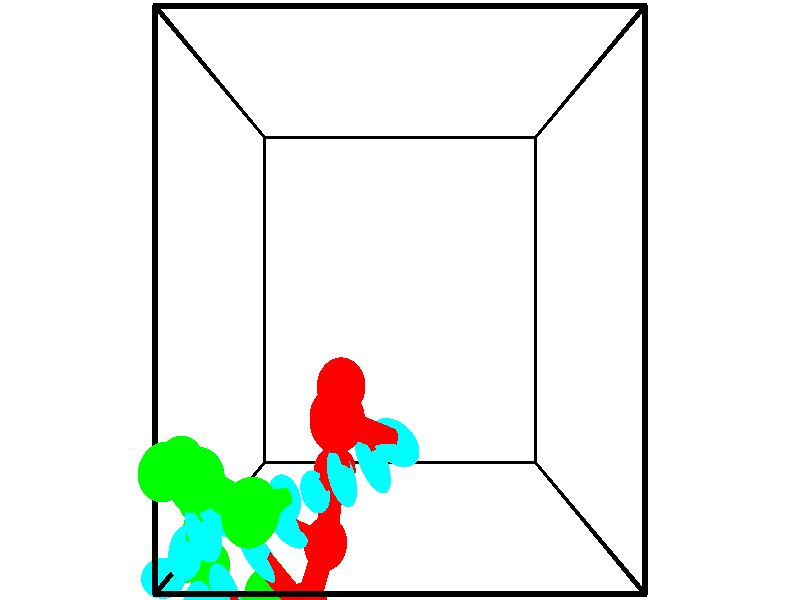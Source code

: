 // switches for output
#declare DRAW_BASES = 1; // possible values are 0, 1; only relevant for DNA ribbons
#declare DRAW_BASES_TYPE = 3; // possible values are 1, 2, 3; only relevant for DNA ribbons
#declare DRAW_FOG = 0; // set to 1 to enable fog

#include "colors.inc"

#include "transforms.inc"
background { rgb <1, 1, 1>}

#default {
   normal{
       ripples 0.25
       frequency 0.20
       turbulence 0.2
       lambda 5
   }
	finish {
		phong 0.1
		phong_size 40.
	}
}

// original window dimensions: 1024x640


// camera settings

camera {
	sky <-0, 1, 0>
	up <-0, 1, 0>
	right 1.6 * <1, 0, 0>
	location <2.5, 2.5, 11.1562>
	look_at <2.5, 2.5, 2.5>
	direction <0, 0, -8.6562>
	angle 67.0682
}


# declare cpy_camera_pos = <2.5, 2.5, 11.1562>;
# if (DRAW_FOG = 1)
fog {
	fog_type 2
	up vnormalize(cpy_camera_pos)
	color rgbt<1,1,1,0.3>
	distance 1e-5
	fog_alt 3e-3
	fog_offset 4
}
# end


// LIGHTS

# declare lum = 6;
global_settings {
	ambient_light rgb lum * <0.05, 0.05, 0.05>
	max_trace_level 15
}# declare cpy_direct_light_amount = 0.25;
light_source
{	1000 * <-1, -1, 1>,
	rgb lum * cpy_direct_light_amount
	parallel
}

light_source
{	1000 * <1, 1, -1>,
	rgb lum * cpy_direct_light_amount
	parallel
}

// strand 0

// nucleotide -1

// particle -1
sphere {
	<1.929830, 1.591100, 5.663031> 0.250000
	pigment { color rgbt <1,0,0,0> }
	no_shadow
}
cylinder {
	<2.232811, 1.450068, 5.443230>,  <2.414599, 1.365448, 5.311349>, 0.100000
	pigment { color rgbt <1,0,0,0> }
	no_shadow
}
cylinder {
	<2.232811, 1.450068, 5.443230>,  <1.929830, 1.591100, 5.663031>, 0.100000
	pigment { color rgbt <1,0,0,0> }
	no_shadow
}

// particle -1
sphere {
	<2.232811, 1.450068, 5.443230> 0.100000
	pigment { color rgbt <1,0,0,0> }
	no_shadow
}
sphere {
	0, 1
	scale<0.080000,0.200000,0.300000>
	matrix <-0.648649, -0.502174, -0.571905,
		-0.074303, 0.789625, -0.609074,
		0.757452, -0.352581, -0.549503,
		2.460047, 1.344293, 5.278379>
	pigment { color rgbt <0,1,1,0> }
	no_shadow
}
cylinder {
	<1.892850, 1.755509, 4.926301>,  <1.929830, 1.591100, 5.663031>, 0.130000
	pigment { color rgbt <1,0,0,0> }
	no_shadow
}

// nucleotide -1

// particle -1
sphere {
	<1.892850, 1.755509, 4.926301> 0.250000
	pigment { color rgbt <1,0,0,0> }
	no_shadow
}
cylinder {
	<2.082336, 1.411720, 5.003139>,  <2.196028, 1.205447, 5.049242>, 0.100000
	pigment { color rgbt <1,0,0,0> }
	no_shadow
}
cylinder {
	<2.082336, 1.411720, 5.003139>,  <1.892850, 1.755509, 4.926301>, 0.100000
	pigment { color rgbt <1,0,0,0> }
	no_shadow
}

// particle -1
sphere {
	<2.082336, 1.411720, 5.003139> 0.100000
	pigment { color rgbt <1,0,0,0> }
	no_shadow
}
sphere {
	0, 1
	scale<0.080000,0.200000,0.300000>
	matrix <-0.731727, -0.505496, -0.457219,
		0.490071, 0.076030, -0.868361,
		0.473715, -0.859473, 0.192096,
		2.224451, 1.153878, 5.060768>
	pigment { color rgbt <0,1,1,0> }
	no_shadow
}
cylinder {
	<1.731586, 1.415587, 4.313341>,  <1.892850, 1.755509, 4.926301>, 0.130000
	pigment { color rgbt <1,0,0,0> }
	no_shadow
}

// nucleotide -1

// particle -1
sphere {
	<1.731586, 1.415587, 4.313341> 0.250000
	pigment { color rgbt <1,0,0,0> }
	no_shadow
}
cylinder {
	<1.822304, 1.151115, 4.599392>,  <1.876735, 0.992433, 4.771023>, 0.100000
	pigment { color rgbt <1,0,0,0> }
	no_shadow
}
cylinder {
	<1.822304, 1.151115, 4.599392>,  <1.731586, 1.415587, 4.313341>, 0.100000
	pigment { color rgbt <1,0,0,0> }
	no_shadow
}

// particle -1
sphere {
	<1.822304, 1.151115, 4.599392> 0.100000
	pigment { color rgbt <1,0,0,0> }
	no_shadow
}
sphere {
	0, 1
	scale<0.080000,0.200000,0.300000>
	matrix <-0.729423, -0.601860, -0.325126,
		0.645373, -0.447893, -0.618777,
		0.226795, -0.661178, 0.715128,
		1.890342, 0.952762, 4.813930>
	pigment { color rgbt <0,1,1,0> }
	no_shadow
}
cylinder {
	<1.717646, 0.791617, 3.925085>,  <1.731586, 1.415587, 4.313341>, 0.130000
	pigment { color rgbt <1,0,0,0> }
	no_shadow
}

// nucleotide -1

// particle -1
sphere {
	<1.717646, 0.791617, 3.925085> 0.250000
	pigment { color rgbt <1,0,0,0> }
	no_shadow
}
cylinder {
	<1.641304, 0.779068, 4.317532>,  <1.595499, 0.771538, 4.552999>, 0.100000
	pigment { color rgbt <1,0,0,0> }
	no_shadow
}
cylinder {
	<1.641304, 0.779068, 4.317532>,  <1.717646, 0.791617, 3.925085>, 0.100000
	pigment { color rgbt <1,0,0,0> }
	no_shadow
}

// particle -1
sphere {
	<1.641304, 0.779068, 4.317532> 0.100000
	pigment { color rgbt <1,0,0,0> }
	no_shadow
}
sphere {
	0, 1
	scale<0.080000,0.200000,0.300000>
	matrix <-0.801077, -0.572668, -0.174144,
		0.567319, -0.819186, 0.084162,
		-0.190854, -0.031375, 0.981117,
		1.584048, 0.769656, 4.611866>
	pigment { color rgbt <0,1,1,0> }
	no_shadow
}
cylinder {
	<1.632558, 0.135301, 4.122176>,  <1.717646, 0.791617, 3.925085>, 0.130000
	pigment { color rgbt <1,0,0,0> }
	no_shadow
}

// nucleotide -1

// particle -1
sphere {
	<1.632558, 0.135301, 4.122176> 0.250000
	pigment { color rgbt <1,0,0,0> }
	no_shadow
}
cylinder {
	<1.447960, 0.313629, 4.428970>,  <1.337201, 0.420626, 4.613047>, 0.100000
	pigment { color rgbt <1,0,0,0> }
	no_shadow
}
cylinder {
	<1.447960, 0.313629, 4.428970>,  <1.632558, 0.135301, 4.122176>, 0.100000
	pigment { color rgbt <1,0,0,0> }
	no_shadow
}

// particle -1
sphere {
	<1.447960, 0.313629, 4.428970> 0.100000
	pigment { color rgbt <1,0,0,0> }
	no_shadow
}
sphere {
	0, 1
	scale<0.080000,0.200000,0.300000>
	matrix <-0.732907, -0.678741, -0.046462,
		0.499870, -0.583570, 0.639981,
		-0.461495, 0.445822, 0.766985,
		1.309512, 0.447376, 4.659066>
	pigment { color rgbt <0,1,1,0> }
	no_shadow
}
cylinder {
	<1.485629, -0.282232, 4.687077>,  <1.632558, 0.135300, 4.122176>, 0.130000
	pigment { color rgbt <1,0,0,0> }
	no_shadow
}

// nucleotide -1

// particle -1
sphere {
	<1.485629, -0.282232, 4.687077> 0.250000
	pigment { color rgbt <1,0,0,0> }
	no_shadow
}
cylinder {
	<1.209564, 0.006641, 4.705521>,  <1.043925, 0.179966, 4.716587>, 0.100000
	pigment { color rgbt <1,0,0,0> }
	no_shadow
}
cylinder {
	<1.209564, 0.006641, 4.705521>,  <1.485629, -0.282232, 4.687077>, 0.100000
	pigment { color rgbt <1,0,0,0> }
	no_shadow
}

// particle -1
sphere {
	<1.209564, 0.006641, 4.705521> 0.100000
	pigment { color rgbt <1,0,0,0> }
	no_shadow
}
sphere {
	0, 1
	scale<0.080000,0.200000,0.300000>
	matrix <-0.723343, -0.686594, -0.073227,
		-0.021225, -0.083891, 0.996249,
		-0.690162, 0.722184, 0.046109,
		1.002516, 0.223297, 4.719353>
	pigment { color rgbt <0,1,1,0> }
	no_shadow
}
cylinder {
	<1.022420, -0.611757, 5.102221>,  <1.485629, -0.282232, 4.687077>, 0.130000
	pigment { color rgbt <1,0,0,0> }
	no_shadow
}

// nucleotide -1

// particle -1
sphere {
	<1.022420, -0.611757, 5.102221> 0.250000
	pigment { color rgbt <1,0,0,0> }
	no_shadow
}
cylinder {
	<0.820007, -0.309618, 4.935665>,  <0.698560, -0.128334, 4.835732>, 0.100000
	pigment { color rgbt <1,0,0,0> }
	no_shadow
}
cylinder {
	<0.820007, -0.309618, 4.935665>,  <1.022420, -0.611757, 5.102221>, 0.100000
	pigment { color rgbt <1,0,0,0> }
	no_shadow
}

// particle -1
sphere {
	<0.820007, -0.309618, 4.935665> 0.100000
	pigment { color rgbt <1,0,0,0> }
	no_shadow
}
sphere {
	0, 1
	scale<0.080000,0.200000,0.300000>
	matrix <-0.793485, -0.596932, -0.118548,
		-0.338102, 0.270410, 0.901424,
		-0.506032, 0.755348, -0.416390,
		0.668198, -0.083014, 4.810748>
	pigment { color rgbt <0,1,1,0> }
	no_shadow
}
cylinder {
	<0.397751, -0.544045, 5.330723>,  <1.022420, -0.611757, 5.102221>, 0.130000
	pigment { color rgbt <1,0,0,0> }
	no_shadow
}

// nucleotide -1

// particle -1
sphere {
	<0.397751, -0.544045, 5.330723> 0.250000
	pigment { color rgbt <1,0,0,0> }
	no_shadow
}
cylinder {
	<0.363655, -0.382025, 4.966599>,  <0.343198, -0.284813, 4.748124>, 0.100000
	pigment { color rgbt <1,0,0,0> }
	no_shadow
}
cylinder {
	<0.363655, -0.382025, 4.966599>,  <0.397751, -0.544045, 5.330723>, 0.100000
	pigment { color rgbt <1,0,0,0> }
	no_shadow
}

// particle -1
sphere {
	<0.363655, -0.382025, 4.966599> 0.100000
	pigment { color rgbt <1,0,0,0> }
	no_shadow
}
sphere {
	0, 1
	scale<0.080000,0.200000,0.300000>
	matrix <-0.801945, -0.570085, -0.178572,
		-0.591286, 0.714799, 0.373422,
		-0.085239, 0.405051, -0.910312,
		0.338083, -0.260509, 4.693505>
	pigment { color rgbt <0,1,1,0> }
	no_shadow
}
// strand 1

// nucleotide -1

// particle -1
sphere {
	<0.766362, -0.619518, 3.440927> 0.250000
	pigment { color rgbt <0,1,0,0> }
	no_shadow
}
cylinder {
	<0.526810, -0.928871, 3.357769>,  <0.383078, -1.114483, 3.307874>, 0.100000
	pigment { color rgbt <0,1,0,0> }
	no_shadow
}
cylinder {
	<0.526810, -0.928871, 3.357769>,  <0.766362, -0.619518, 3.440927>, 0.100000
	pigment { color rgbt <0,1,0,0> }
	no_shadow
}

// particle -1
sphere {
	<0.526810, -0.928871, 3.357769> 0.100000
	pigment { color rgbt <0,1,0,0> }
	no_shadow
}
sphere {
	0, 1
	scale<0.080000,0.200000,0.300000>
	matrix <0.066097, -0.306446, 0.949590,
		-0.798106, 0.554950, 0.234643,
		-0.598881, -0.773383, -0.207896,
		0.347146, -1.160886, 3.295400>
	pigment { color rgbt <0,1,1,0> }
	no_shadow
}
cylinder {
	<0.340214, -0.744628, 4.071238>,  <0.766362, -0.619518, 3.440927>, 0.130000
	pigment { color rgbt <0,1,0,0> }
	no_shadow
}

// nucleotide -1

// particle -1
sphere {
	<0.340214, -0.744628, 4.071238> 0.250000
	pigment { color rgbt <0,1,0,0> }
	no_shadow
}
cylinder {
	<0.324799, -1.062347, 3.828716>,  <0.315550, -1.252979, 3.683203>, 0.100000
	pigment { color rgbt <0,1,0,0> }
	no_shadow
}
cylinder {
	<0.324799, -1.062347, 3.828716>,  <0.340214, -0.744628, 4.071238>, 0.100000
	pigment { color rgbt <0,1,0,0> }
	no_shadow
}

// particle -1
sphere {
	<0.324799, -1.062347, 3.828716> 0.100000
	pigment { color rgbt <0,1,0,0> }
	no_shadow
}
sphere {
	0, 1
	scale<0.080000,0.200000,0.300000>
	matrix <-0.030839, -0.605521, 0.795232,
		-0.998781, 0.049344, -0.001160,
		-0.038538, -0.794298, -0.606305,
		0.313237, -1.300637, 3.646825>
	pigment { color rgbt <0,1,1,0> }
	no_shadow
}
cylinder {
	<0.126996, -0.264477, 3.657517>,  <0.340214, -0.744628, 4.071238>, 0.130000
	pigment { color rgbt <0,1,0,0> }
	no_shadow
}

// nucleotide -1

// particle -1
sphere {
	<0.126996, -0.264477, 3.657517> 0.250000
	pigment { color rgbt <0,1,0,0> }
	no_shadow
}
cylinder {
	<-0.055801, -0.194420, 4.006340>,  <-0.165480, -0.152386, 4.215633>, 0.100000
	pigment { color rgbt <0,1,0,0> }
	no_shadow
}
cylinder {
	<-0.055801, -0.194420, 4.006340>,  <0.126996, -0.264477, 3.657517>, 0.100000
	pigment { color rgbt <0,1,0,0> }
	no_shadow
}

// particle -1
sphere {
	<-0.055801, -0.194420, 4.006340> 0.100000
	pigment { color rgbt <0,1,0,0> }
	no_shadow
}
sphere {
	0, 1
	scale<0.080000,0.200000,0.300000>
	matrix <0.745708, 0.609865, 0.268297,
		-0.484847, 0.772910, -0.409309,
		-0.456993, 0.175142, 0.872057,
		-0.192899, -0.141877, 4.267957>
	pigment { color rgbt <0,1,1,0> }
	no_shadow
}
cylinder {
	<0.054504, 0.506182, 3.801274>,  <0.126996, -0.264477, 3.657517>, 0.130000
	pigment { color rgbt <0,1,0,0> }
	no_shadow
}

// nucleotide -1

// particle -1
sphere {
	<0.054504, 0.506182, 3.801274> 0.250000
	pigment { color rgbt <0,1,0,0> }
	no_shadow
}
cylinder {
	<0.081772, 0.298893, 4.142284>,  <0.098133, 0.174520, 4.346890>, 0.100000
	pigment { color rgbt <0,1,0,0> }
	no_shadow
}
cylinder {
	<0.081772, 0.298893, 4.142284>,  <0.054504, 0.506182, 3.801274>, 0.100000
	pigment { color rgbt <0,1,0,0> }
	no_shadow
}

// particle -1
sphere {
	<0.081772, 0.298893, 4.142284> 0.100000
	pigment { color rgbt <0,1,0,0> }
	no_shadow
}
sphere {
	0, 1
	scale<0.080000,0.200000,0.300000>
	matrix <0.679774, 0.649587, 0.340506,
		-0.730246, 0.556312, 0.396557,
		0.068170, -0.518222, 0.852525,
		0.102223, 0.143426, 4.398042>
	pigment { color rgbt <0,1,1,0> }
	no_shadow
}
cylinder {
	<0.024159, 0.970624, 4.356325>,  <0.054504, 0.506182, 3.801274>, 0.130000
	pigment { color rgbt <0,1,0,0> }
	no_shadow
}

// nucleotide -1

// particle -1
sphere {
	<0.024159, 0.970624, 4.356325> 0.250000
	pigment { color rgbt <0,1,0,0> }
	no_shadow
}
cylinder {
	<0.219330, 0.650635, 4.496021>,  <0.336432, 0.458641, 4.579839>, 0.100000
	pigment { color rgbt <0,1,0,0> }
	no_shadow
}
cylinder {
	<0.219330, 0.650635, 4.496021>,  <0.024159, 0.970624, 4.356325>, 0.100000
	pigment { color rgbt <0,1,0,0> }
	no_shadow
}

// particle -1
sphere {
	<0.219330, 0.650635, 4.496021> 0.100000
	pigment { color rgbt <0,1,0,0> }
	no_shadow
}
sphere {
	0, 1
	scale<0.080000,0.200000,0.300000>
	matrix <0.697307, 0.597895, 0.395329,
		-0.525063, 0.050637, 0.849556,
		0.487926, -0.799974, 0.349242,
		0.365708, 0.410643, 4.600794>
	pigment { color rgbt <0,1,1,0> }
	no_shadow
}
cylinder {
	<0.109423, 1.047640, 5.027909>,  <0.024159, 0.970624, 4.356325>, 0.130000
	pigment { color rgbt <0,1,0,0> }
	no_shadow
}

// nucleotide -1

// particle -1
sphere {
	<0.109423, 1.047640, 5.027909> 0.250000
	pigment { color rgbt <0,1,0,0> }
	no_shadow
}
cylinder {
	<0.404358, 0.810516, 4.898350>,  <0.581319, 0.668242, 4.820614>, 0.100000
	pigment { color rgbt <0,1,0,0> }
	no_shadow
}
cylinder {
	<0.404358, 0.810516, 4.898350>,  <0.109423, 1.047640, 5.027909>, 0.100000
	pigment { color rgbt <0,1,0,0> }
	no_shadow
}

// particle -1
sphere {
	<0.404358, 0.810516, 4.898350> 0.100000
	pigment { color rgbt <0,1,0,0> }
	no_shadow
}
sphere {
	0, 1
	scale<0.080000,0.200000,0.300000>
	matrix <0.670623, 0.584697, 0.456502,
		-0.081237, -0.553810, 0.828671,
		0.737337, -0.592810, -0.323898,
		0.625559, 0.632673, 4.801180>
	pigment { color rgbt <0,1,1,0> }
	no_shadow
}
cylinder {
	<0.606852, 1.104917, 5.536776>,  <0.109423, 1.047640, 5.027909>, 0.130000
	pigment { color rgbt <0,1,0,0> }
	no_shadow
}

// nucleotide -1

// particle -1
sphere {
	<0.606852, 1.104917, 5.536776> 0.250000
	pigment { color rgbt <0,1,0,0> }
	no_shadow
}
cylinder {
	<0.819901, 0.897392, 5.269299>,  <0.947730, 0.772878, 5.108812>, 0.100000
	pigment { color rgbt <0,1,0,0> }
	no_shadow
}
cylinder {
	<0.819901, 0.897392, 5.269299>,  <0.606852, 1.104917, 5.536776>, 0.100000
	pigment { color rgbt <0,1,0,0> }
	no_shadow
}

// particle -1
sphere {
	<0.819901, 0.897392, 5.269299> 0.100000
	pigment { color rgbt <0,1,0,0> }
	no_shadow
}
sphere {
	0, 1
	scale<0.080000,0.200000,0.300000>
	matrix <0.824042, 0.498107, 0.269898,
		0.193054, -0.694784, 0.692824,
		0.532621, -0.518811, -0.668693,
		0.979687, 0.741749, 5.068691>
	pigment { color rgbt <0,1,1,0> }
	no_shadow
}
cylinder {
	<1.196508, 0.956809, 5.890527>,  <0.606852, 1.104917, 5.536776>, 0.130000
	pigment { color rgbt <0,1,0,0> }
	no_shadow
}

// nucleotide -1

// particle -1
sphere {
	<1.196508, 0.956809, 5.890527> 0.250000
	pigment { color rgbt <0,1,0,0> }
	no_shadow
}
cylinder {
	<1.294739, 0.910507, 5.505550>,  <1.353677, 0.882726, 5.274564>, 0.100000
	pigment { color rgbt <0,1,0,0> }
	no_shadow
}
cylinder {
	<1.294739, 0.910507, 5.505550>,  <1.196508, 0.956809, 5.890527>, 0.100000
	pigment { color rgbt <0,1,0,0> }
	no_shadow
}

// particle -1
sphere {
	<1.294739, 0.910507, 5.505550> 0.100000
	pigment { color rgbt <0,1,0,0> }
	no_shadow
}
sphere {
	0, 1
	scale<0.080000,0.200000,0.300000>
	matrix <0.877610, 0.448210, 0.170023,
		0.411695, -0.886402, 0.211658,
		0.245576, -0.115756, -0.962441,
		1.368412, 0.875781, 5.216818>
	pigment { color rgbt <0,1,1,0> }
	no_shadow
}
// box output
cylinder {
	<0.000000, 0.000000, 0.000000>,  <5.000000, 0.000000, 0.000000>, 0.025000
	pigment { color rgbt <0,0,0,0> }
	no_shadow
}
cylinder {
	<0.000000, 0.000000, 0.000000>,  <0.000000, 5.000000, 0.000000>, 0.025000
	pigment { color rgbt <0,0,0,0> }
	no_shadow
}
cylinder {
	<0.000000, 0.000000, 0.000000>,  <0.000000, 0.000000, 5.000000>, 0.025000
	pigment { color rgbt <0,0,0,0> }
	no_shadow
}
cylinder {
	<5.000000, 5.000000, 5.000000>,  <0.000000, 5.000000, 5.000000>, 0.025000
	pigment { color rgbt <0,0,0,0> }
	no_shadow
}
cylinder {
	<5.000000, 5.000000, 5.000000>,  <5.000000, 0.000000, 5.000000>, 0.025000
	pigment { color rgbt <0,0,0,0> }
	no_shadow
}
cylinder {
	<5.000000, 5.000000, 5.000000>,  <5.000000, 5.000000, 0.000000>, 0.025000
	pigment { color rgbt <0,0,0,0> }
	no_shadow
}
cylinder {
	<0.000000, 0.000000, 5.000000>,  <0.000000, 5.000000, 5.000000>, 0.025000
	pigment { color rgbt <0,0,0,0> }
	no_shadow
}
cylinder {
	<0.000000, 0.000000, 5.000000>,  <5.000000, 0.000000, 5.000000>, 0.025000
	pigment { color rgbt <0,0,0,0> }
	no_shadow
}
cylinder {
	<5.000000, 5.000000, 0.000000>,  <0.000000, 5.000000, 0.000000>, 0.025000
	pigment { color rgbt <0,0,0,0> }
	no_shadow
}
cylinder {
	<5.000000, 5.000000, 0.000000>,  <5.000000, 0.000000, 0.000000>, 0.025000
	pigment { color rgbt <0,0,0,0> }
	no_shadow
}
cylinder {
	<5.000000, 0.000000, 5.000000>,  <5.000000, 0.000000, 0.000000>, 0.025000
	pigment { color rgbt <0,0,0,0> }
	no_shadow
}
cylinder {
	<0.000000, 5.000000, 0.000000>,  <0.000000, 5.000000, 5.000000>, 0.025000
	pigment { color rgbt <0,0,0,0> }
	no_shadow
}
// end of box output
